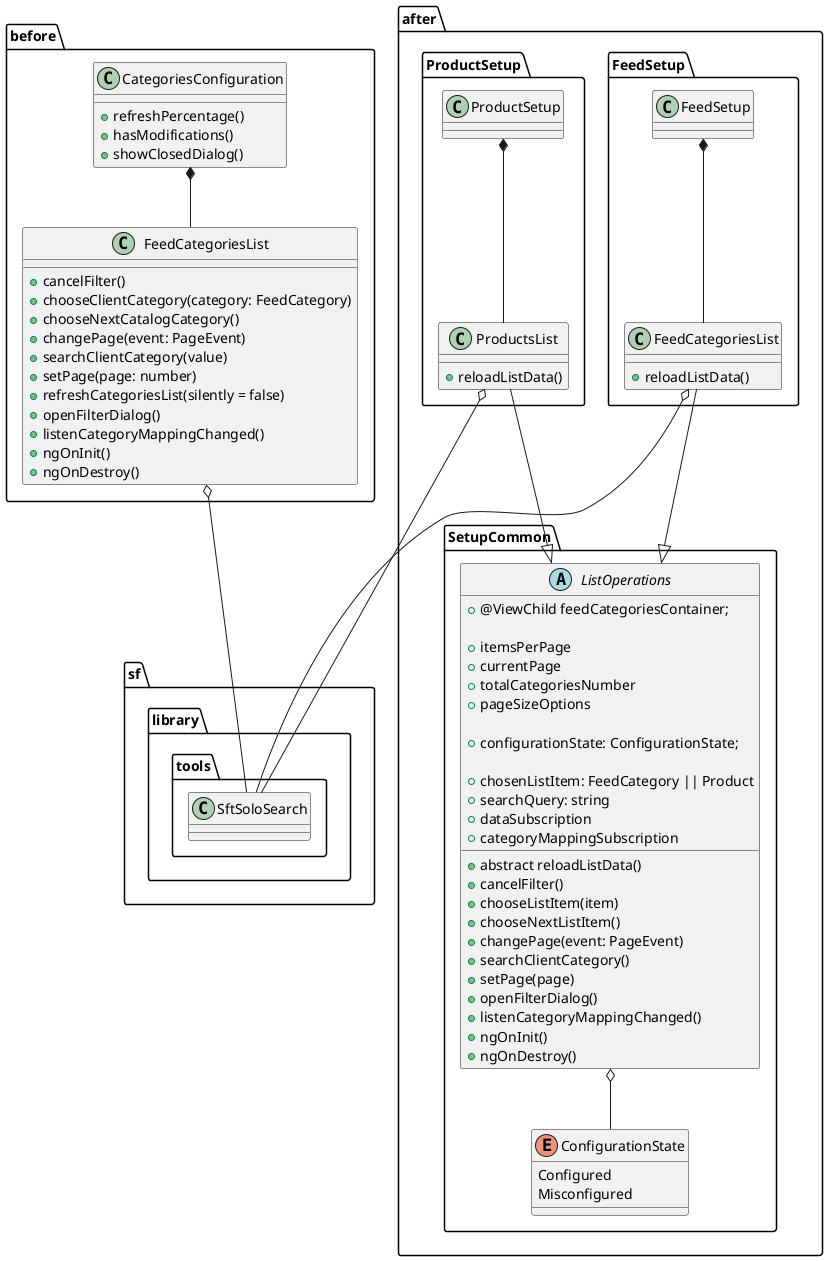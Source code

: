 @startuml

namespace sf.library.tools {
    class SftSoloSearch {

    }
}

namespace before {



        class CategoriesConfiguration {
            +refreshPercentage()
            +hasModifications()
            +showClosedDialog()
        }



        class FeedCategoriesList {
            +cancelFilter()
            +chooseClientCategory(category: FeedCategory)
            +chooseNextCatalogCategory()
            +changePage(event: PageEvent)
            +searchClientCategory(value)
            +setPage(page: number)
            +refreshCategoriesList(silently = false)
            +openFilterDialog()
            +listenCategoryMappingChanged()
            +ngOnInit()
            +ngOnDestroy()
        }

         CategoriesConfiguration *-- FeedCategoriesList
         FeedCategoriesList o-- sf.library.tools.SftSoloSearch

}

namespace after {

    namespace SetupCommon {
        abstract class ListOperations {

            +@ViewChild feedCategoriesContainer;

            +itemsPerPage
            +currentPage
            +totalCategoriesNumber
            +pageSizeOptions

            +configurationState: ConfigurationState;

            +chosenListItem: FeedCategory || Product
            +searchQuery: string
            +dataSubscription
            +categoryMappingSubscription


            +abstract reloadListData()
            +cancelFilter()
            +chooseListItem(item)
            +chooseNextListItem()
            +changePage(event: PageEvent)
            +searchClientCategory()
            +setPage(page)
            +openFilterDialog()
            +listenCategoryMappingChanged()
            +ngOnInit()
            +ngOnDestroy()
        }

        enum ConfigurationState {
            Configured
            Misconfigured
        }

        ListOperations o-- ConfigurationState
    }

    namespace FeedSetup {
        class FeedSetup {

        }

        class FeedCategoriesList {
            +reloadListData()
        }

        FeedSetup *-- FeedCategoriesList
        FeedCategoriesList --|> after.SetupCommon.ListOperations
        FeedCategoriesList o-- sf.library.tools.SftSoloSearch

    }

    namespace ProductSetup {
        class ProductSetup {

        }

        class ProductsList {
            +reloadListData()
        }

        ProductSetup *-- ProductsList
        ProductsList --|> after.SetupCommon.ListOperations
        ProductsList o-- sf.library.tools.SftSoloSearch
    }
}

@enduml
